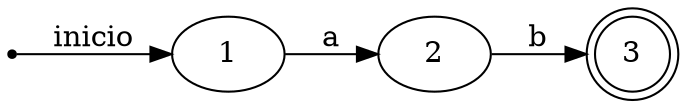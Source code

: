 digraph finite_state_machine {
    rankdir=LR;
    node [shape = doublecircle] 3;
    node [shape = point ] qi;
    node [shape = oval];
    qi -> 1[ label = "inicio" ];
    1->2 [ label = "a" ];
    2->3 [ label = "b" ];
}
//dot -Tpng elemplo.gv > salida.png